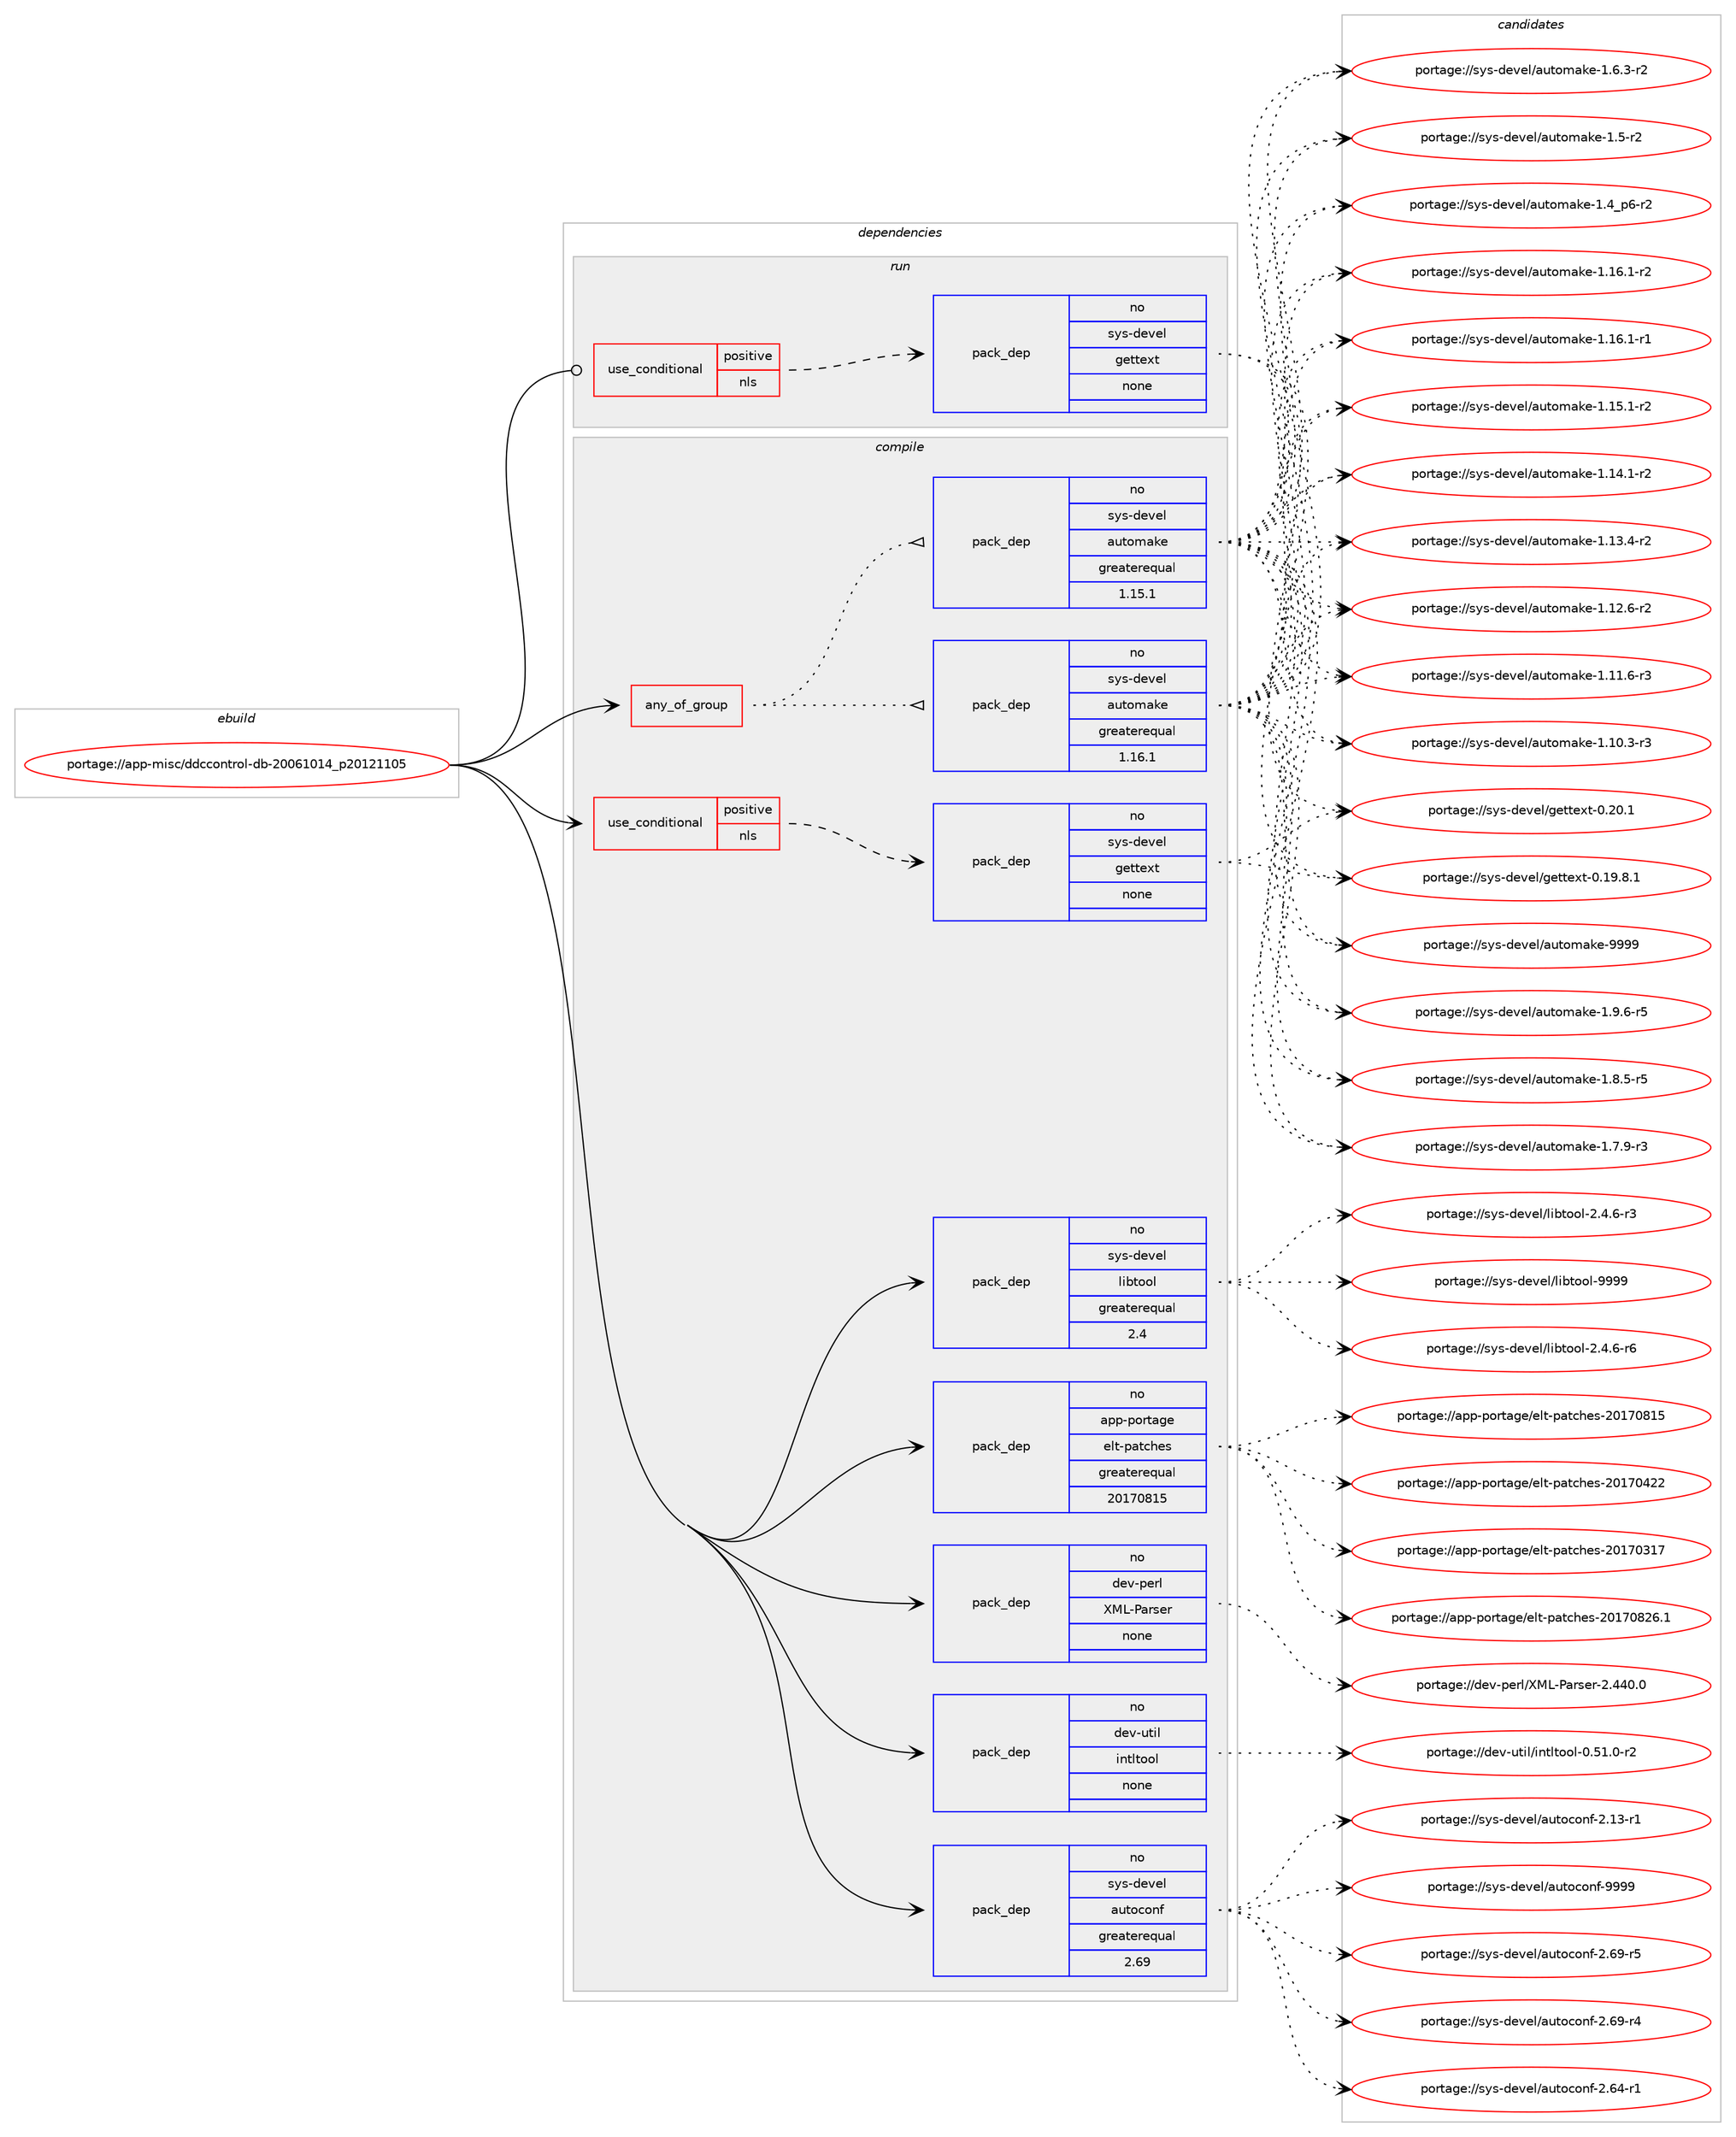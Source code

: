 digraph prolog {

# *************
# Graph options
# *************

newrank=true;
concentrate=true;
compound=true;
graph [rankdir=LR,fontname=Helvetica,fontsize=10,ranksep=1.5];#, ranksep=2.5, nodesep=0.2];
edge  [arrowhead=vee];
node  [fontname=Helvetica,fontsize=10];

# **********
# The ebuild
# **********

subgraph cluster_leftcol {
color=gray;
label=<<i>ebuild</i>>;
id [label="portage://app-misc/ddccontrol-db-20061014_p20121105", color=red, width=4, href="../app-misc/ddccontrol-db-20061014_p20121105.svg"];
}

# ****************
# The dependencies
# ****************

subgraph cluster_midcol {
color=gray;
label=<<i>dependencies</i>>;
subgraph cluster_compile {
fillcolor="#eeeeee";
style=filled;
label=<<i>compile</i>>;
subgraph any7929 {
dependency613032 [label=<<TABLE BORDER="0" CELLBORDER="1" CELLSPACING="0" CELLPADDING="4"><TR><TD CELLPADDING="10">any_of_group</TD></TR></TABLE>>, shape=none, color=red];subgraph pack461256 {
dependency613033 [label=<<TABLE BORDER="0" CELLBORDER="1" CELLSPACING="0" CELLPADDING="4" WIDTH="220"><TR><TD ROWSPAN="6" CELLPADDING="30">pack_dep</TD></TR><TR><TD WIDTH="110">no</TD></TR><TR><TD>sys-devel</TD></TR><TR><TD>automake</TD></TR><TR><TD>greaterequal</TD></TR><TR><TD>1.16.1</TD></TR></TABLE>>, shape=none, color=blue];
}
dependency613032:e -> dependency613033:w [weight=20,style="dotted",arrowhead="oinv"];
subgraph pack461257 {
dependency613034 [label=<<TABLE BORDER="0" CELLBORDER="1" CELLSPACING="0" CELLPADDING="4" WIDTH="220"><TR><TD ROWSPAN="6" CELLPADDING="30">pack_dep</TD></TR><TR><TD WIDTH="110">no</TD></TR><TR><TD>sys-devel</TD></TR><TR><TD>automake</TD></TR><TR><TD>greaterequal</TD></TR><TR><TD>1.15.1</TD></TR></TABLE>>, shape=none, color=blue];
}
dependency613032:e -> dependency613034:w [weight=20,style="dotted",arrowhead="oinv"];
}
id:e -> dependency613032:w [weight=20,style="solid",arrowhead="vee"];
subgraph cond143571 {
dependency613035 [label=<<TABLE BORDER="0" CELLBORDER="1" CELLSPACING="0" CELLPADDING="4"><TR><TD ROWSPAN="3" CELLPADDING="10">use_conditional</TD></TR><TR><TD>positive</TD></TR><TR><TD>nls</TD></TR></TABLE>>, shape=none, color=red];
subgraph pack461258 {
dependency613036 [label=<<TABLE BORDER="0" CELLBORDER="1" CELLSPACING="0" CELLPADDING="4" WIDTH="220"><TR><TD ROWSPAN="6" CELLPADDING="30">pack_dep</TD></TR><TR><TD WIDTH="110">no</TD></TR><TR><TD>sys-devel</TD></TR><TR><TD>gettext</TD></TR><TR><TD>none</TD></TR><TR><TD></TD></TR></TABLE>>, shape=none, color=blue];
}
dependency613035:e -> dependency613036:w [weight=20,style="dashed",arrowhead="vee"];
}
id:e -> dependency613035:w [weight=20,style="solid",arrowhead="vee"];
subgraph pack461259 {
dependency613037 [label=<<TABLE BORDER="0" CELLBORDER="1" CELLSPACING="0" CELLPADDING="4" WIDTH="220"><TR><TD ROWSPAN="6" CELLPADDING="30">pack_dep</TD></TR><TR><TD WIDTH="110">no</TD></TR><TR><TD>app-portage</TD></TR><TR><TD>elt-patches</TD></TR><TR><TD>greaterequal</TD></TR><TR><TD>20170815</TD></TR></TABLE>>, shape=none, color=blue];
}
id:e -> dependency613037:w [weight=20,style="solid",arrowhead="vee"];
subgraph pack461260 {
dependency613038 [label=<<TABLE BORDER="0" CELLBORDER="1" CELLSPACING="0" CELLPADDING="4" WIDTH="220"><TR><TD ROWSPAN="6" CELLPADDING="30">pack_dep</TD></TR><TR><TD WIDTH="110">no</TD></TR><TR><TD>dev-perl</TD></TR><TR><TD>XML-Parser</TD></TR><TR><TD>none</TD></TR><TR><TD></TD></TR></TABLE>>, shape=none, color=blue];
}
id:e -> dependency613038:w [weight=20,style="solid",arrowhead="vee"];
subgraph pack461261 {
dependency613039 [label=<<TABLE BORDER="0" CELLBORDER="1" CELLSPACING="0" CELLPADDING="4" WIDTH="220"><TR><TD ROWSPAN="6" CELLPADDING="30">pack_dep</TD></TR><TR><TD WIDTH="110">no</TD></TR><TR><TD>dev-util</TD></TR><TR><TD>intltool</TD></TR><TR><TD>none</TD></TR><TR><TD></TD></TR></TABLE>>, shape=none, color=blue];
}
id:e -> dependency613039:w [weight=20,style="solid",arrowhead="vee"];
subgraph pack461262 {
dependency613040 [label=<<TABLE BORDER="0" CELLBORDER="1" CELLSPACING="0" CELLPADDING="4" WIDTH="220"><TR><TD ROWSPAN="6" CELLPADDING="30">pack_dep</TD></TR><TR><TD WIDTH="110">no</TD></TR><TR><TD>sys-devel</TD></TR><TR><TD>autoconf</TD></TR><TR><TD>greaterequal</TD></TR><TR><TD>2.69</TD></TR></TABLE>>, shape=none, color=blue];
}
id:e -> dependency613040:w [weight=20,style="solid",arrowhead="vee"];
subgraph pack461263 {
dependency613041 [label=<<TABLE BORDER="0" CELLBORDER="1" CELLSPACING="0" CELLPADDING="4" WIDTH="220"><TR><TD ROWSPAN="6" CELLPADDING="30">pack_dep</TD></TR><TR><TD WIDTH="110">no</TD></TR><TR><TD>sys-devel</TD></TR><TR><TD>libtool</TD></TR><TR><TD>greaterequal</TD></TR><TR><TD>2.4</TD></TR></TABLE>>, shape=none, color=blue];
}
id:e -> dependency613041:w [weight=20,style="solid",arrowhead="vee"];
}
subgraph cluster_compileandrun {
fillcolor="#eeeeee";
style=filled;
label=<<i>compile and run</i>>;
}
subgraph cluster_run {
fillcolor="#eeeeee";
style=filled;
label=<<i>run</i>>;
subgraph cond143572 {
dependency613042 [label=<<TABLE BORDER="0" CELLBORDER="1" CELLSPACING="0" CELLPADDING="4"><TR><TD ROWSPAN="3" CELLPADDING="10">use_conditional</TD></TR><TR><TD>positive</TD></TR><TR><TD>nls</TD></TR></TABLE>>, shape=none, color=red];
subgraph pack461264 {
dependency613043 [label=<<TABLE BORDER="0" CELLBORDER="1" CELLSPACING="0" CELLPADDING="4" WIDTH="220"><TR><TD ROWSPAN="6" CELLPADDING="30">pack_dep</TD></TR><TR><TD WIDTH="110">no</TD></TR><TR><TD>sys-devel</TD></TR><TR><TD>gettext</TD></TR><TR><TD>none</TD></TR><TR><TD></TD></TR></TABLE>>, shape=none, color=blue];
}
dependency613042:e -> dependency613043:w [weight=20,style="dashed",arrowhead="vee"];
}
id:e -> dependency613042:w [weight=20,style="solid",arrowhead="odot"];
}
}

# **************
# The candidates
# **************

subgraph cluster_choices {
rank=same;
color=gray;
label=<<i>candidates</i>>;

subgraph choice461256 {
color=black;
nodesep=1;
choice115121115451001011181011084797117116111109971071014557575757 [label="portage://sys-devel/automake-9999", color=red, width=4,href="../sys-devel/automake-9999.svg"];
choice115121115451001011181011084797117116111109971071014549465746544511453 [label="portage://sys-devel/automake-1.9.6-r5", color=red, width=4,href="../sys-devel/automake-1.9.6-r5.svg"];
choice115121115451001011181011084797117116111109971071014549465646534511453 [label="portage://sys-devel/automake-1.8.5-r5", color=red, width=4,href="../sys-devel/automake-1.8.5-r5.svg"];
choice115121115451001011181011084797117116111109971071014549465546574511451 [label="portage://sys-devel/automake-1.7.9-r3", color=red, width=4,href="../sys-devel/automake-1.7.9-r3.svg"];
choice115121115451001011181011084797117116111109971071014549465446514511450 [label="portage://sys-devel/automake-1.6.3-r2", color=red, width=4,href="../sys-devel/automake-1.6.3-r2.svg"];
choice11512111545100101118101108479711711611110997107101454946534511450 [label="portage://sys-devel/automake-1.5-r2", color=red, width=4,href="../sys-devel/automake-1.5-r2.svg"];
choice115121115451001011181011084797117116111109971071014549465295112544511450 [label="portage://sys-devel/automake-1.4_p6-r2", color=red, width=4,href="../sys-devel/automake-1.4_p6-r2.svg"];
choice11512111545100101118101108479711711611110997107101454946495446494511450 [label="portage://sys-devel/automake-1.16.1-r2", color=red, width=4,href="../sys-devel/automake-1.16.1-r2.svg"];
choice11512111545100101118101108479711711611110997107101454946495446494511449 [label="portage://sys-devel/automake-1.16.1-r1", color=red, width=4,href="../sys-devel/automake-1.16.1-r1.svg"];
choice11512111545100101118101108479711711611110997107101454946495346494511450 [label="portage://sys-devel/automake-1.15.1-r2", color=red, width=4,href="../sys-devel/automake-1.15.1-r2.svg"];
choice11512111545100101118101108479711711611110997107101454946495246494511450 [label="portage://sys-devel/automake-1.14.1-r2", color=red, width=4,href="../sys-devel/automake-1.14.1-r2.svg"];
choice11512111545100101118101108479711711611110997107101454946495146524511450 [label="portage://sys-devel/automake-1.13.4-r2", color=red, width=4,href="../sys-devel/automake-1.13.4-r2.svg"];
choice11512111545100101118101108479711711611110997107101454946495046544511450 [label="portage://sys-devel/automake-1.12.6-r2", color=red, width=4,href="../sys-devel/automake-1.12.6-r2.svg"];
choice11512111545100101118101108479711711611110997107101454946494946544511451 [label="portage://sys-devel/automake-1.11.6-r3", color=red, width=4,href="../sys-devel/automake-1.11.6-r3.svg"];
choice11512111545100101118101108479711711611110997107101454946494846514511451 [label="portage://sys-devel/automake-1.10.3-r3", color=red, width=4,href="../sys-devel/automake-1.10.3-r3.svg"];
dependency613033:e -> choice115121115451001011181011084797117116111109971071014557575757:w [style=dotted,weight="100"];
dependency613033:e -> choice115121115451001011181011084797117116111109971071014549465746544511453:w [style=dotted,weight="100"];
dependency613033:e -> choice115121115451001011181011084797117116111109971071014549465646534511453:w [style=dotted,weight="100"];
dependency613033:e -> choice115121115451001011181011084797117116111109971071014549465546574511451:w [style=dotted,weight="100"];
dependency613033:e -> choice115121115451001011181011084797117116111109971071014549465446514511450:w [style=dotted,weight="100"];
dependency613033:e -> choice11512111545100101118101108479711711611110997107101454946534511450:w [style=dotted,weight="100"];
dependency613033:e -> choice115121115451001011181011084797117116111109971071014549465295112544511450:w [style=dotted,weight="100"];
dependency613033:e -> choice11512111545100101118101108479711711611110997107101454946495446494511450:w [style=dotted,weight="100"];
dependency613033:e -> choice11512111545100101118101108479711711611110997107101454946495446494511449:w [style=dotted,weight="100"];
dependency613033:e -> choice11512111545100101118101108479711711611110997107101454946495346494511450:w [style=dotted,weight="100"];
dependency613033:e -> choice11512111545100101118101108479711711611110997107101454946495246494511450:w [style=dotted,weight="100"];
dependency613033:e -> choice11512111545100101118101108479711711611110997107101454946495146524511450:w [style=dotted,weight="100"];
dependency613033:e -> choice11512111545100101118101108479711711611110997107101454946495046544511450:w [style=dotted,weight="100"];
dependency613033:e -> choice11512111545100101118101108479711711611110997107101454946494946544511451:w [style=dotted,weight="100"];
dependency613033:e -> choice11512111545100101118101108479711711611110997107101454946494846514511451:w [style=dotted,weight="100"];
}
subgraph choice461257 {
color=black;
nodesep=1;
choice115121115451001011181011084797117116111109971071014557575757 [label="portage://sys-devel/automake-9999", color=red, width=4,href="../sys-devel/automake-9999.svg"];
choice115121115451001011181011084797117116111109971071014549465746544511453 [label="portage://sys-devel/automake-1.9.6-r5", color=red, width=4,href="../sys-devel/automake-1.9.6-r5.svg"];
choice115121115451001011181011084797117116111109971071014549465646534511453 [label="portage://sys-devel/automake-1.8.5-r5", color=red, width=4,href="../sys-devel/automake-1.8.5-r5.svg"];
choice115121115451001011181011084797117116111109971071014549465546574511451 [label="portage://sys-devel/automake-1.7.9-r3", color=red, width=4,href="../sys-devel/automake-1.7.9-r3.svg"];
choice115121115451001011181011084797117116111109971071014549465446514511450 [label="portage://sys-devel/automake-1.6.3-r2", color=red, width=4,href="../sys-devel/automake-1.6.3-r2.svg"];
choice11512111545100101118101108479711711611110997107101454946534511450 [label="portage://sys-devel/automake-1.5-r2", color=red, width=4,href="../sys-devel/automake-1.5-r2.svg"];
choice115121115451001011181011084797117116111109971071014549465295112544511450 [label="portage://sys-devel/automake-1.4_p6-r2", color=red, width=4,href="../sys-devel/automake-1.4_p6-r2.svg"];
choice11512111545100101118101108479711711611110997107101454946495446494511450 [label="portage://sys-devel/automake-1.16.1-r2", color=red, width=4,href="../sys-devel/automake-1.16.1-r2.svg"];
choice11512111545100101118101108479711711611110997107101454946495446494511449 [label="portage://sys-devel/automake-1.16.1-r1", color=red, width=4,href="../sys-devel/automake-1.16.1-r1.svg"];
choice11512111545100101118101108479711711611110997107101454946495346494511450 [label="portage://sys-devel/automake-1.15.1-r2", color=red, width=4,href="../sys-devel/automake-1.15.1-r2.svg"];
choice11512111545100101118101108479711711611110997107101454946495246494511450 [label="portage://sys-devel/automake-1.14.1-r2", color=red, width=4,href="../sys-devel/automake-1.14.1-r2.svg"];
choice11512111545100101118101108479711711611110997107101454946495146524511450 [label="portage://sys-devel/automake-1.13.4-r2", color=red, width=4,href="../sys-devel/automake-1.13.4-r2.svg"];
choice11512111545100101118101108479711711611110997107101454946495046544511450 [label="portage://sys-devel/automake-1.12.6-r2", color=red, width=4,href="../sys-devel/automake-1.12.6-r2.svg"];
choice11512111545100101118101108479711711611110997107101454946494946544511451 [label="portage://sys-devel/automake-1.11.6-r3", color=red, width=4,href="../sys-devel/automake-1.11.6-r3.svg"];
choice11512111545100101118101108479711711611110997107101454946494846514511451 [label="portage://sys-devel/automake-1.10.3-r3", color=red, width=4,href="../sys-devel/automake-1.10.3-r3.svg"];
dependency613034:e -> choice115121115451001011181011084797117116111109971071014557575757:w [style=dotted,weight="100"];
dependency613034:e -> choice115121115451001011181011084797117116111109971071014549465746544511453:w [style=dotted,weight="100"];
dependency613034:e -> choice115121115451001011181011084797117116111109971071014549465646534511453:w [style=dotted,weight="100"];
dependency613034:e -> choice115121115451001011181011084797117116111109971071014549465546574511451:w [style=dotted,weight="100"];
dependency613034:e -> choice115121115451001011181011084797117116111109971071014549465446514511450:w [style=dotted,weight="100"];
dependency613034:e -> choice11512111545100101118101108479711711611110997107101454946534511450:w [style=dotted,weight="100"];
dependency613034:e -> choice115121115451001011181011084797117116111109971071014549465295112544511450:w [style=dotted,weight="100"];
dependency613034:e -> choice11512111545100101118101108479711711611110997107101454946495446494511450:w [style=dotted,weight="100"];
dependency613034:e -> choice11512111545100101118101108479711711611110997107101454946495446494511449:w [style=dotted,weight="100"];
dependency613034:e -> choice11512111545100101118101108479711711611110997107101454946495346494511450:w [style=dotted,weight="100"];
dependency613034:e -> choice11512111545100101118101108479711711611110997107101454946495246494511450:w [style=dotted,weight="100"];
dependency613034:e -> choice11512111545100101118101108479711711611110997107101454946495146524511450:w [style=dotted,weight="100"];
dependency613034:e -> choice11512111545100101118101108479711711611110997107101454946495046544511450:w [style=dotted,weight="100"];
dependency613034:e -> choice11512111545100101118101108479711711611110997107101454946494946544511451:w [style=dotted,weight="100"];
dependency613034:e -> choice11512111545100101118101108479711711611110997107101454946494846514511451:w [style=dotted,weight="100"];
}
subgraph choice461258 {
color=black;
nodesep=1;
choice115121115451001011181011084710310111611610112011645484650484649 [label="portage://sys-devel/gettext-0.20.1", color=red, width=4,href="../sys-devel/gettext-0.20.1.svg"];
choice1151211154510010111810110847103101116116101120116454846495746564649 [label="portage://sys-devel/gettext-0.19.8.1", color=red, width=4,href="../sys-devel/gettext-0.19.8.1.svg"];
dependency613036:e -> choice115121115451001011181011084710310111611610112011645484650484649:w [style=dotted,weight="100"];
dependency613036:e -> choice1151211154510010111810110847103101116116101120116454846495746564649:w [style=dotted,weight="100"];
}
subgraph choice461259 {
color=black;
nodesep=1;
choice971121124511211111411697103101471011081164511297116991041011154550484955485650544649 [label="portage://app-portage/elt-patches-20170826.1", color=red, width=4,href="../app-portage/elt-patches-20170826.1.svg"];
choice97112112451121111141169710310147101108116451129711699104101115455048495548564953 [label="portage://app-portage/elt-patches-20170815", color=red, width=4,href="../app-portage/elt-patches-20170815.svg"];
choice97112112451121111141169710310147101108116451129711699104101115455048495548525050 [label="portage://app-portage/elt-patches-20170422", color=red, width=4,href="../app-portage/elt-patches-20170422.svg"];
choice97112112451121111141169710310147101108116451129711699104101115455048495548514955 [label="portage://app-portage/elt-patches-20170317", color=red, width=4,href="../app-portage/elt-patches-20170317.svg"];
dependency613037:e -> choice971121124511211111411697103101471011081164511297116991041011154550484955485650544649:w [style=dotted,weight="100"];
dependency613037:e -> choice97112112451121111141169710310147101108116451129711699104101115455048495548564953:w [style=dotted,weight="100"];
dependency613037:e -> choice97112112451121111141169710310147101108116451129711699104101115455048495548525050:w [style=dotted,weight="100"];
dependency613037:e -> choice97112112451121111141169710310147101108116451129711699104101115455048495548514955:w [style=dotted,weight="100"];
}
subgraph choice461260 {
color=black;
nodesep=1;
choice10010111845112101114108478877764580971141151011144550465252484648 [label="portage://dev-perl/XML-Parser-2.440.0", color=red, width=4,href="../dev-perl/XML-Parser-2.440.0.svg"];
dependency613038:e -> choice10010111845112101114108478877764580971141151011144550465252484648:w [style=dotted,weight="100"];
}
subgraph choice461261 {
color=black;
nodesep=1;
choice1001011184511711610510847105110116108116111111108454846534946484511450 [label="portage://dev-util/intltool-0.51.0-r2", color=red, width=4,href="../dev-util/intltool-0.51.0-r2.svg"];
dependency613039:e -> choice1001011184511711610510847105110116108116111111108454846534946484511450:w [style=dotted,weight="100"];
}
subgraph choice461262 {
color=black;
nodesep=1;
choice115121115451001011181011084797117116111991111101024557575757 [label="portage://sys-devel/autoconf-9999", color=red, width=4,href="../sys-devel/autoconf-9999.svg"];
choice1151211154510010111810110847971171161119911111010245504654574511453 [label="portage://sys-devel/autoconf-2.69-r5", color=red, width=4,href="../sys-devel/autoconf-2.69-r5.svg"];
choice1151211154510010111810110847971171161119911111010245504654574511452 [label="portage://sys-devel/autoconf-2.69-r4", color=red, width=4,href="../sys-devel/autoconf-2.69-r4.svg"];
choice1151211154510010111810110847971171161119911111010245504654524511449 [label="portage://sys-devel/autoconf-2.64-r1", color=red, width=4,href="../sys-devel/autoconf-2.64-r1.svg"];
choice1151211154510010111810110847971171161119911111010245504649514511449 [label="portage://sys-devel/autoconf-2.13-r1", color=red, width=4,href="../sys-devel/autoconf-2.13-r1.svg"];
dependency613040:e -> choice115121115451001011181011084797117116111991111101024557575757:w [style=dotted,weight="100"];
dependency613040:e -> choice1151211154510010111810110847971171161119911111010245504654574511453:w [style=dotted,weight="100"];
dependency613040:e -> choice1151211154510010111810110847971171161119911111010245504654574511452:w [style=dotted,weight="100"];
dependency613040:e -> choice1151211154510010111810110847971171161119911111010245504654524511449:w [style=dotted,weight="100"];
dependency613040:e -> choice1151211154510010111810110847971171161119911111010245504649514511449:w [style=dotted,weight="100"];
}
subgraph choice461263 {
color=black;
nodesep=1;
choice1151211154510010111810110847108105981161111111084557575757 [label="portage://sys-devel/libtool-9999", color=red, width=4,href="../sys-devel/libtool-9999.svg"];
choice1151211154510010111810110847108105981161111111084550465246544511454 [label="portage://sys-devel/libtool-2.4.6-r6", color=red, width=4,href="../sys-devel/libtool-2.4.6-r6.svg"];
choice1151211154510010111810110847108105981161111111084550465246544511451 [label="portage://sys-devel/libtool-2.4.6-r3", color=red, width=4,href="../sys-devel/libtool-2.4.6-r3.svg"];
dependency613041:e -> choice1151211154510010111810110847108105981161111111084557575757:w [style=dotted,weight="100"];
dependency613041:e -> choice1151211154510010111810110847108105981161111111084550465246544511454:w [style=dotted,weight="100"];
dependency613041:e -> choice1151211154510010111810110847108105981161111111084550465246544511451:w [style=dotted,weight="100"];
}
subgraph choice461264 {
color=black;
nodesep=1;
choice115121115451001011181011084710310111611610112011645484650484649 [label="portage://sys-devel/gettext-0.20.1", color=red, width=4,href="../sys-devel/gettext-0.20.1.svg"];
choice1151211154510010111810110847103101116116101120116454846495746564649 [label="portage://sys-devel/gettext-0.19.8.1", color=red, width=4,href="../sys-devel/gettext-0.19.8.1.svg"];
dependency613043:e -> choice115121115451001011181011084710310111611610112011645484650484649:w [style=dotted,weight="100"];
dependency613043:e -> choice1151211154510010111810110847103101116116101120116454846495746564649:w [style=dotted,weight="100"];
}
}

}
